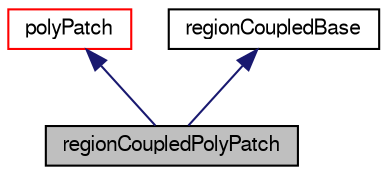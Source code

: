 digraph "regionCoupledPolyPatch"
{
  bgcolor="transparent";
  edge [fontname="FreeSans",fontsize="10",labelfontname="FreeSans",labelfontsize="10"];
  node [fontname="FreeSans",fontsize="10",shape=record];
  Node7 [label="regionCoupledPolyPatch",height=0.2,width=0.4,color="black", fillcolor="grey75", style="filled", fontcolor="black"];
  Node8 -> Node7 [dir="back",color="midnightblue",fontsize="10",style="solid",fontname="FreeSans"];
  Node8 [label="polyPatch",height=0.2,width=0.4,color="red",URL="$a27478.html",tooltip="A patch is a list of labels that address the faces in the global face list. "];
  Node13 -> Node7 [dir="back",color="midnightblue",fontsize="10",style="solid",fontname="FreeSans"];
  Node13 [label="regionCoupledBase",height=0.2,width=0.4,color="black",URL="$a25182.html",tooltip="Base class with common functinality for regionCoupled polyPatch. It includes AMI. ..."];
}
